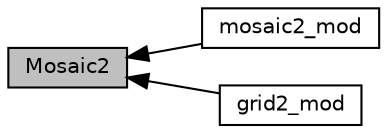 digraph "Mosaic2"
{
  edge [fontname="Helvetica",fontsize="10",labelfontname="Helvetica",labelfontsize="10"];
  node [fontname="Helvetica",fontsize="10",shape=box];
  rankdir=LR;
  Node1 [label="Mosaic2",height=0.2,width=0.4,color="black", fillcolor="grey75", style="filled", fontcolor="black",tooltip="Modules and associated files in the mosaic2 directory."];
  Node3 [label="mosaic2_mod",height=0.2,width=0.4,color="black", fillcolor="white", style="filled",URL="$group__mosaic2__mod.html",tooltip="Implements some utility routines to read mosaic information."];
  Node2 [label="grid2_mod",height=0.2,width=0.4,color="black", fillcolor="white", style="filled",URL="$group__grid2__mod.html",tooltip="Routines for grid calculations, using FMS2 IO."];
  Node1->Node2 [shape=plaintext, dir="back", style="solid"];
  Node1->Node3 [shape=plaintext, dir="back", style="solid"];
}

